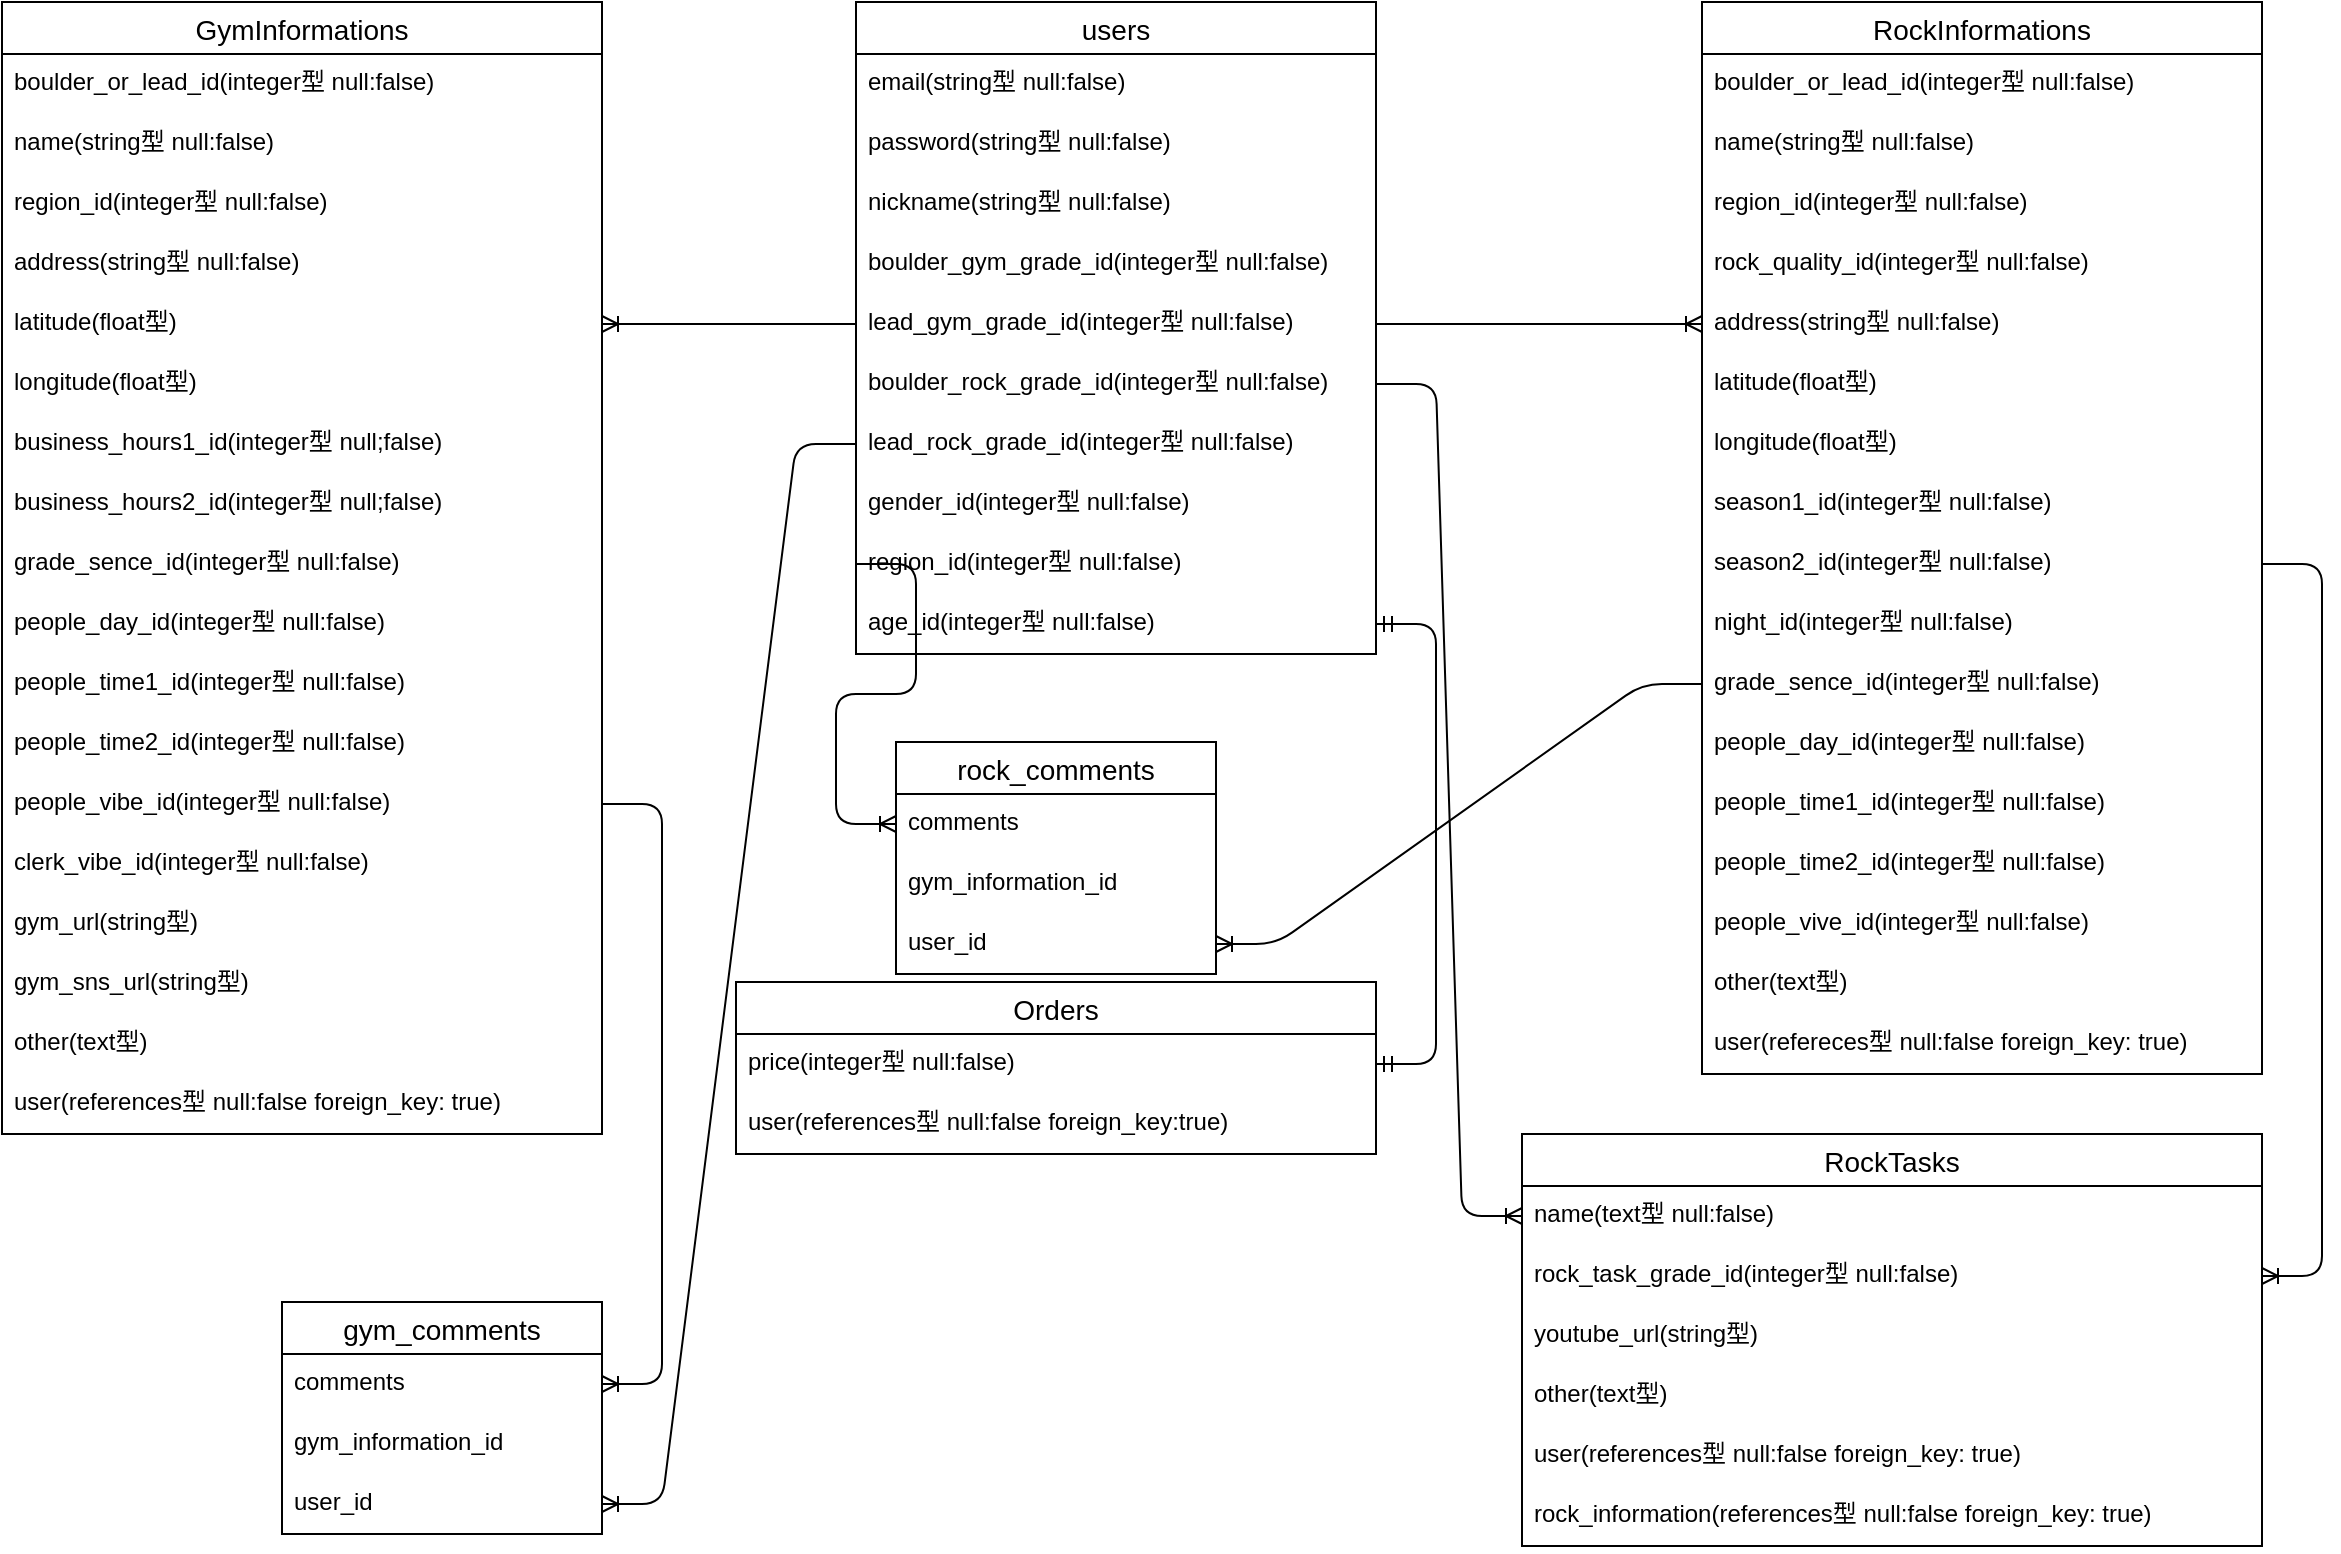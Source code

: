 <mxfile>
    <diagram id="k0vtk6Qwlj5foibNlaFM" name="ページ1">
        <mxGraphModel dx="1208" dy="379" grid="1" gridSize="10" guides="1" tooltips="1" connect="1" arrows="1" fold="1" page="1" pageScale="1" pageWidth="827" pageHeight="1169" math="0" shadow="0">
            <root>
                <mxCell id="0"/>
                <mxCell id="1" parent="0"/>
                <mxCell id="2" value="users" style="swimlane;fontStyle=0;childLayout=stackLayout;horizontal=1;startSize=26;horizontalStack=0;resizeParent=1;resizeParentMax=0;resizeLast=0;collapsible=1;marginBottom=0;align=center;fontSize=14;" parent="1" vertex="1">
                    <mxGeometry x="567" y="30" width="260" height="326" as="geometry"/>
                </mxCell>
                <mxCell id="4" value="email(string型 null:false)" style="text;strokeColor=none;fillColor=none;spacingLeft=4;spacingRight=4;overflow=hidden;rotatable=0;points=[[0,0.5],[1,0.5]];portConstraint=eastwest;fontSize=12;" parent="2" vertex="1">
                    <mxGeometry y="26" width="260" height="30" as="geometry"/>
                </mxCell>
                <mxCell id="7" value="password(string型 null:false)" style="text;strokeColor=none;fillColor=none;spacingLeft=4;spacingRight=4;overflow=hidden;rotatable=0;points=[[0,0.5],[1,0.5]];portConstraint=eastwest;fontSize=12;" parent="2" vertex="1">
                    <mxGeometry y="56" width="260" height="30" as="geometry"/>
                </mxCell>
                <mxCell id="8" value="nickname(string型 null:false)" style="text;strokeColor=none;fillColor=none;spacingLeft=4;spacingRight=4;overflow=hidden;rotatable=0;points=[[0,0.5],[1,0.5]];portConstraint=eastwest;fontSize=12;" parent="2" vertex="1">
                    <mxGeometry y="86" width="260" height="30" as="geometry"/>
                </mxCell>
                <mxCell id="9" value="boulder_gym_grade_id(integer型 null:false)" style="text;strokeColor=none;fillColor=none;spacingLeft=4;spacingRight=4;overflow=hidden;rotatable=0;points=[[0,0.5],[1,0.5]];portConstraint=eastwest;fontSize=12;" parent="2" vertex="1">
                    <mxGeometry y="116" width="260" height="30" as="geometry"/>
                </mxCell>
                <mxCell id="5" value="lead_gym_grade_id(integer型 null:false)" style="text;strokeColor=none;fillColor=none;spacingLeft=4;spacingRight=4;overflow=hidden;rotatable=0;points=[[0,0.5],[1,0.5]];portConstraint=eastwest;fontSize=12;" parent="2" vertex="1">
                    <mxGeometry y="146" width="260" height="30" as="geometry"/>
                </mxCell>
                <mxCell id="13" value="boulder_rock_grade_id(integer型 null:false)" style="text;strokeColor=none;fillColor=none;spacingLeft=4;spacingRight=4;overflow=hidden;rotatable=0;points=[[0,0.5],[1,0.5]];portConstraint=eastwest;fontSize=12;" parent="2" vertex="1">
                    <mxGeometry y="176" width="260" height="30" as="geometry"/>
                </mxCell>
                <mxCell id="12" value="lead_rock_grade_id(integer型 null:false)" style="text;strokeColor=none;fillColor=none;spacingLeft=4;spacingRight=4;overflow=hidden;rotatable=0;points=[[0,0.5],[1,0.5]];portConstraint=eastwest;fontSize=12;" parent="2" vertex="1">
                    <mxGeometry y="206" width="260" height="30" as="geometry"/>
                </mxCell>
                <mxCell id="11" value="gender_id(integer型 null:false)" style="text;strokeColor=none;fillColor=none;spacingLeft=4;spacingRight=4;overflow=hidden;rotatable=0;points=[[0,0.5],[1,0.5]];portConstraint=eastwest;fontSize=12;" parent="2" vertex="1">
                    <mxGeometry y="236" width="260" height="30" as="geometry"/>
                </mxCell>
                <mxCell id="14" value="region_id(integer型 null:false)" style="text;strokeColor=none;fillColor=none;spacingLeft=4;spacingRight=4;overflow=hidden;rotatable=0;points=[[0,0.5],[1,0.5]];portConstraint=eastwest;fontSize=12;" parent="2" vertex="1">
                    <mxGeometry y="266" width="260" height="30" as="geometry"/>
                </mxCell>
                <mxCell id="10" value="age_id(integer型 null:false)" style="text;strokeColor=none;fillColor=none;spacingLeft=4;spacingRight=4;overflow=hidden;rotatable=0;points=[[0,0.5],[1,0.5]];portConstraint=eastwest;fontSize=12;" parent="2" vertex="1">
                    <mxGeometry y="296" width="260" height="30" as="geometry"/>
                </mxCell>
                <mxCell id="16" value="RockInformations" style="swimlane;fontStyle=0;childLayout=stackLayout;horizontal=1;startSize=26;horizontalStack=0;resizeParent=1;resizeParentMax=0;resizeLast=0;collapsible=1;marginBottom=0;align=center;fontSize=14;" parent="1" vertex="1">
                    <mxGeometry x="990" y="30" width="280" height="536" as="geometry"/>
                </mxCell>
                <mxCell id="17" value="boulder_or_lead_id(integer型 null:false)" style="text;strokeColor=none;fillColor=none;spacingLeft=4;spacingRight=4;overflow=hidden;rotatable=0;points=[[0,0.5],[1,0.5]];portConstraint=eastwest;fontSize=12;" parent="16" vertex="1">
                    <mxGeometry y="26" width="280" height="30" as="geometry"/>
                </mxCell>
                <mxCell id="18" value="name(string型 null:false)" style="text;strokeColor=none;fillColor=none;spacingLeft=4;spacingRight=4;overflow=hidden;rotatable=0;points=[[0,0.5],[1,0.5]];portConstraint=eastwest;fontSize=12;" parent="16" vertex="1">
                    <mxGeometry y="56" width="280" height="30" as="geometry"/>
                </mxCell>
                <mxCell id="19" value="region_id(integer型 null:false)" style="text;strokeColor=none;fillColor=none;spacingLeft=4;spacingRight=4;overflow=hidden;rotatable=0;points=[[0,0.5],[1,0.5]];portConstraint=eastwest;fontSize=12;" parent="16" vertex="1">
                    <mxGeometry y="86" width="280" height="30" as="geometry"/>
                </mxCell>
                <mxCell id="23" value="rock_quality_id(integer型 null:false)" style="text;strokeColor=none;fillColor=none;spacingLeft=4;spacingRight=4;overflow=hidden;rotatable=0;points=[[0,0.5],[1,0.5]];portConstraint=eastwest;fontSize=12;" parent="16" vertex="1">
                    <mxGeometry y="116" width="280" height="30" as="geometry"/>
                </mxCell>
                <mxCell id="24" value="address(string型 null:false)" style="text;strokeColor=none;fillColor=none;spacingLeft=4;spacingRight=4;overflow=hidden;rotatable=0;points=[[0,0.5],[1,0.5]];portConstraint=eastwest;fontSize=12;" parent="16" vertex="1">
                    <mxGeometry y="146" width="280" height="30" as="geometry"/>
                </mxCell>
                <mxCell id="22" value="latitude(float型)" style="text;strokeColor=none;fillColor=none;spacingLeft=4;spacingRight=4;overflow=hidden;rotatable=0;points=[[0,0.5],[1,0.5]];portConstraint=eastwest;fontSize=12;" parent="16" vertex="1">
                    <mxGeometry y="176" width="280" height="30" as="geometry"/>
                </mxCell>
                <mxCell id="21" value="longitude(float型)" style="text;strokeColor=none;fillColor=none;spacingLeft=4;spacingRight=4;overflow=hidden;rotatable=0;points=[[0,0.5],[1,0.5]];portConstraint=eastwest;fontSize=12;" parent="16" vertex="1">
                    <mxGeometry y="206" width="280" height="30" as="geometry"/>
                </mxCell>
                <mxCell id="20" value="season1_id(integer型 null:false)" style="text;strokeColor=none;fillColor=none;spacingLeft=4;spacingRight=4;overflow=hidden;rotatable=0;points=[[0,0.5],[1,0.5]];portConstraint=eastwest;fontSize=12;" parent="16" vertex="1">
                    <mxGeometry y="236" width="280" height="30" as="geometry"/>
                </mxCell>
                <mxCell id="25" value="season2_id(integer型 null:false)" style="text;strokeColor=none;fillColor=none;spacingLeft=4;spacingRight=4;overflow=hidden;rotatable=0;points=[[0,0.5],[1,0.5]];portConstraint=eastwest;fontSize=12;" parent="16" vertex="1">
                    <mxGeometry y="266" width="280" height="30" as="geometry"/>
                </mxCell>
                <mxCell id="27" value="night_id(integer型 null:false)" style="text;strokeColor=none;fillColor=none;spacingLeft=4;spacingRight=4;overflow=hidden;rotatable=0;points=[[0,0.5],[1,0.5]];portConstraint=eastwest;fontSize=12;" parent="16" vertex="1">
                    <mxGeometry y="296" width="280" height="30" as="geometry"/>
                </mxCell>
                <mxCell id="26" value="grade_sence_id(integer型 null:false)" style="text;strokeColor=none;fillColor=none;spacingLeft=4;spacingRight=4;overflow=hidden;rotatable=0;points=[[0,0.5],[1,0.5]];portConstraint=eastwest;fontSize=12;" parent="16" vertex="1">
                    <mxGeometry y="326" width="280" height="30" as="geometry"/>
                </mxCell>
                <mxCell id="29" value="people_day_id(integer型 null:false)" style="text;strokeColor=none;fillColor=none;spacingLeft=4;spacingRight=4;overflow=hidden;rotatable=0;points=[[0,0.5],[1,0.5]];portConstraint=eastwest;fontSize=12;" parent="16" vertex="1">
                    <mxGeometry y="356" width="280" height="30" as="geometry"/>
                </mxCell>
                <mxCell id="32" value="people_time1_id(integer型 null:false)" style="text;strokeColor=none;fillColor=none;spacingLeft=4;spacingRight=4;overflow=hidden;rotatable=0;points=[[0,0.5],[1,0.5]];portConstraint=eastwest;fontSize=12;" parent="16" vertex="1">
                    <mxGeometry y="386" width="280" height="30" as="geometry"/>
                </mxCell>
                <mxCell id="31" value="people_time2_id(integer型 null:false)" style="text;strokeColor=none;fillColor=none;spacingLeft=4;spacingRight=4;overflow=hidden;rotatable=0;points=[[0,0.5],[1,0.5]];portConstraint=eastwest;fontSize=12;" parent="16" vertex="1">
                    <mxGeometry y="416" width="280" height="30" as="geometry"/>
                </mxCell>
                <mxCell id="33" value="people_vive_id(integer型 null:false)" style="text;strokeColor=none;fillColor=none;spacingLeft=4;spacingRight=4;overflow=hidden;rotatable=0;points=[[0,0.5],[1,0.5]];portConstraint=eastwest;fontSize=12;" parent="16" vertex="1">
                    <mxGeometry y="446" width="280" height="30" as="geometry"/>
                </mxCell>
                <mxCell id="30" value="other(text型)" style="text;strokeColor=none;fillColor=none;spacingLeft=4;spacingRight=4;overflow=hidden;rotatable=0;points=[[0,0.5],[1,0.5]];portConstraint=eastwest;fontSize=12;" parent="16" vertex="1">
                    <mxGeometry y="476" width="280" height="30" as="geometry"/>
                </mxCell>
                <mxCell id="35" value="user(refereces型 null:false foreign_key: true)" style="text;strokeColor=none;fillColor=none;spacingLeft=4;spacingRight=4;overflow=hidden;rotatable=0;points=[[0,0.5],[1,0.5]];portConstraint=eastwest;fontSize=12;" parent="16" vertex="1">
                    <mxGeometry y="506" width="280" height="30" as="geometry"/>
                </mxCell>
                <mxCell id="36" value="" style="edgeStyle=entityRelationEdgeStyle;fontSize=12;html=1;endArrow=ERoneToMany;exitX=1;exitY=0.5;exitDx=0;exitDy=0;entryX=0;entryY=0.5;entryDx=0;entryDy=0;" parent="1" source="5" target="24" edge="1">
                    <mxGeometry width="100" height="100" relative="1" as="geometry">
                        <mxPoint x="300" y="190" as="sourcePoint"/>
                        <mxPoint x="400" y="90" as="targetPoint"/>
                    </mxGeometry>
                </mxCell>
                <mxCell id="37" value="GymInformations" style="swimlane;fontStyle=0;childLayout=stackLayout;horizontal=1;startSize=26;horizontalStack=0;resizeParent=1;resizeParentMax=0;resizeLast=0;collapsible=1;marginBottom=0;align=center;fontSize=14;" parent="1" vertex="1">
                    <mxGeometry x="140" y="30" width="300" height="566" as="geometry"/>
                </mxCell>
                <mxCell id="38" value="boulder_or_lead_id(integer型 null:false)" style="text;strokeColor=none;fillColor=none;spacingLeft=4;spacingRight=4;overflow=hidden;rotatable=0;points=[[0,0.5],[1,0.5]];portConstraint=eastwest;fontSize=12;" parent="37" vertex="1">
                    <mxGeometry y="26" width="300" height="30" as="geometry"/>
                </mxCell>
                <mxCell id="39" value="name(string型 null:false)" style="text;strokeColor=none;fillColor=none;spacingLeft=4;spacingRight=4;overflow=hidden;rotatable=0;points=[[0,0.5],[1,0.5]];portConstraint=eastwest;fontSize=12;" parent="37" vertex="1">
                    <mxGeometry y="56" width="300" height="30" as="geometry"/>
                </mxCell>
                <mxCell id="40" value="region_id(integer型 null:false)" style="text;strokeColor=none;fillColor=none;spacingLeft=4;spacingRight=4;overflow=hidden;rotatable=0;points=[[0,0.5],[1,0.5]];portConstraint=eastwest;fontSize=12;" parent="37" vertex="1">
                    <mxGeometry y="86" width="300" height="30" as="geometry"/>
                </mxCell>
                <mxCell id="44" value="address(string型 null:false)" style="text;strokeColor=none;fillColor=none;spacingLeft=4;spacingRight=4;overflow=hidden;rotatable=0;points=[[0,0.5],[1,0.5]];portConstraint=eastwest;fontSize=12;" parent="37" vertex="1">
                    <mxGeometry y="116" width="300" height="30" as="geometry"/>
                </mxCell>
                <mxCell id="47" value="latitude(float型)" style="text;strokeColor=none;fillColor=none;spacingLeft=4;spacingRight=4;overflow=hidden;rotatable=0;points=[[0,0.5],[1,0.5]];portConstraint=eastwest;fontSize=12;" parent="37" vertex="1">
                    <mxGeometry y="146" width="300" height="30" as="geometry"/>
                </mxCell>
                <mxCell id="48" value="longitude(float型)" style="text;strokeColor=none;fillColor=none;spacingLeft=4;spacingRight=4;overflow=hidden;rotatable=0;points=[[0,0.5],[1,0.5]];portConstraint=eastwest;fontSize=12;" parent="37" vertex="1">
                    <mxGeometry y="176" width="300" height="30" as="geometry"/>
                </mxCell>
                <mxCell id="46" value="business_hours1_id(integer型 null;false)" style="text;strokeColor=none;fillColor=none;spacingLeft=4;spacingRight=4;overflow=hidden;rotatable=0;points=[[0,0.5],[1,0.5]];portConstraint=eastwest;fontSize=12;" parent="37" vertex="1">
                    <mxGeometry y="206" width="300" height="30" as="geometry"/>
                </mxCell>
                <mxCell id="50" value="business_hours2_id(integer型 null;false)" style="text;strokeColor=none;fillColor=none;spacingLeft=4;spacingRight=4;overflow=hidden;rotatable=0;points=[[0,0.5],[1,0.5]];portConstraint=eastwest;fontSize=12;" parent="37" vertex="1">
                    <mxGeometry y="236" width="300" height="30" as="geometry"/>
                </mxCell>
                <mxCell id="51" value="grade_sence_id(integer型 null:false)" style="text;strokeColor=none;fillColor=none;spacingLeft=4;spacingRight=4;overflow=hidden;rotatable=0;points=[[0,0.5],[1,0.5]];portConstraint=eastwest;fontSize=12;" parent="37" vertex="1">
                    <mxGeometry y="266" width="300" height="30" as="geometry"/>
                </mxCell>
                <mxCell id="45" value="people_day_id(integer型 null:false)" style="text;strokeColor=none;fillColor=none;spacingLeft=4;spacingRight=4;overflow=hidden;rotatable=0;points=[[0,0.5],[1,0.5]];portConstraint=eastwest;fontSize=12;" parent="37" vertex="1">
                    <mxGeometry y="296" width="300" height="30" as="geometry"/>
                </mxCell>
                <mxCell id="49" value="people_time1_id(integer型 null:false)" style="text;strokeColor=none;fillColor=none;spacingLeft=4;spacingRight=4;overflow=hidden;rotatable=0;points=[[0,0.5],[1,0.5]];portConstraint=eastwest;fontSize=12;" parent="37" vertex="1">
                    <mxGeometry y="326" width="300" height="30" as="geometry"/>
                </mxCell>
                <mxCell id="43" value="people_time2_id(integer型 null:false)" style="text;strokeColor=none;fillColor=none;spacingLeft=4;spacingRight=4;overflow=hidden;rotatable=0;points=[[0,0.5],[1,0.5]];portConstraint=eastwest;fontSize=12;" parent="37" vertex="1">
                    <mxGeometry y="356" width="300" height="30" as="geometry"/>
                </mxCell>
                <mxCell id="53" value="people_vibe_id(integer型 null:false)" style="text;strokeColor=none;fillColor=none;spacingLeft=4;spacingRight=4;overflow=hidden;rotatable=0;points=[[0,0.5],[1,0.5]];portConstraint=eastwest;fontSize=12;" parent="37" vertex="1">
                    <mxGeometry y="386" width="300" height="30" as="geometry"/>
                </mxCell>
                <mxCell id="52" value="clerk_vibe_id(integer型 null:false)" style="text;strokeColor=none;fillColor=none;spacingLeft=4;spacingRight=4;overflow=hidden;rotatable=0;points=[[0,0.5],[1,0.5]];portConstraint=eastwest;fontSize=12;" parent="37" vertex="1">
                    <mxGeometry y="416" width="300" height="30" as="geometry"/>
                </mxCell>
                <mxCell id="54" value="gym_url(string型)" style="text;strokeColor=none;fillColor=none;spacingLeft=4;spacingRight=4;overflow=hidden;rotatable=0;points=[[0,0.5],[1,0.5]];portConstraint=eastwest;fontSize=12;" parent="37" vertex="1">
                    <mxGeometry y="446" width="300" height="30" as="geometry"/>
                </mxCell>
                <mxCell id="55" value="gym_sns_url(string型)" style="text;strokeColor=none;fillColor=none;spacingLeft=4;spacingRight=4;overflow=hidden;rotatable=0;points=[[0,0.5],[1,0.5]];portConstraint=eastwest;fontSize=12;" parent="37" vertex="1">
                    <mxGeometry y="476" width="300" height="30" as="geometry"/>
                </mxCell>
                <mxCell id="56" value="other(text型)" style="text;strokeColor=none;fillColor=none;spacingLeft=4;spacingRight=4;overflow=hidden;rotatable=0;points=[[0,0.5],[1,0.5]];portConstraint=eastwest;fontSize=12;" parent="37" vertex="1">
                    <mxGeometry y="506" width="300" height="30" as="geometry"/>
                </mxCell>
                <mxCell id="57" value="user(references型 null:false foreign_key: true)" style="text;strokeColor=none;fillColor=none;spacingLeft=4;spacingRight=4;overflow=hidden;rotatable=0;points=[[0,0.5],[1,0.5]];portConstraint=eastwest;fontSize=12;" parent="37" vertex="1">
                    <mxGeometry y="536" width="300" height="30" as="geometry"/>
                </mxCell>
                <mxCell id="58" value="" style="edgeStyle=entityRelationEdgeStyle;fontSize=12;html=1;endArrow=ERoneToMany;exitX=0;exitY=0.5;exitDx=0;exitDy=0;entryX=1;entryY=0.5;entryDx=0;entryDy=0;" parent="1" source="5" target="47" edge="1">
                    <mxGeometry width="100" height="100" relative="1" as="geometry">
                        <mxPoint x="470" y="490" as="sourcePoint"/>
                        <mxPoint x="570" y="390" as="targetPoint"/>
                    </mxGeometry>
                </mxCell>
                <mxCell id="59" value="Orders" style="swimlane;fontStyle=0;childLayout=stackLayout;horizontal=1;startSize=26;horizontalStack=0;resizeParent=1;resizeParentMax=0;resizeLast=0;collapsible=1;marginBottom=0;align=center;fontSize=14;" parent="1" vertex="1">
                    <mxGeometry x="507" y="520" width="320" height="86" as="geometry"/>
                </mxCell>
                <mxCell id="60" value="price(integer型 null:false)" style="text;strokeColor=none;fillColor=none;spacingLeft=4;spacingRight=4;overflow=hidden;rotatable=0;points=[[0,0.5],[1,0.5]];portConstraint=eastwest;fontSize=12;" parent="59" vertex="1">
                    <mxGeometry y="26" width="320" height="30" as="geometry"/>
                </mxCell>
                <mxCell id="61" value="user(references型 null:false foreign_key:true)" style="text;strokeColor=none;fillColor=none;spacingLeft=4;spacingRight=4;overflow=hidden;rotatable=0;points=[[0,0.5],[1,0.5]];portConstraint=eastwest;fontSize=12;" parent="59" vertex="1">
                    <mxGeometry y="56" width="320" height="30" as="geometry"/>
                </mxCell>
                <mxCell id="64" value="" style="edgeStyle=entityRelationEdgeStyle;fontSize=12;html=1;endArrow=ERmandOne;startArrow=ERmandOne;entryX=1;entryY=0.5;entryDx=0;entryDy=0;exitX=1;exitY=0.5;exitDx=0;exitDy=0;" parent="1" source="60" target="10" edge="1">
                    <mxGeometry width="100" height="100" relative="1" as="geometry">
                        <mxPoint x="810" y="510" as="sourcePoint"/>
                        <mxPoint x="910" y="410" as="targetPoint"/>
                    </mxGeometry>
                </mxCell>
                <mxCell id="65" value="RockTasks" style="swimlane;fontStyle=0;childLayout=stackLayout;horizontal=1;startSize=26;horizontalStack=0;resizeParent=1;resizeParentMax=0;resizeLast=0;collapsible=1;marginBottom=0;align=center;fontSize=14;" parent="1" vertex="1">
                    <mxGeometry x="900" y="596" width="370" height="206" as="geometry"/>
                </mxCell>
                <mxCell id="66" value="name(text型 null:false)" style="text;strokeColor=none;fillColor=none;spacingLeft=4;spacingRight=4;overflow=hidden;rotatable=0;points=[[0,0.5],[1,0.5]];portConstraint=eastwest;fontSize=12;" parent="65" vertex="1">
                    <mxGeometry y="26" width="370" height="30" as="geometry"/>
                </mxCell>
                <mxCell id="67" value="rock_task_grade_id(integer型 null:false)" style="text;strokeColor=none;fillColor=none;spacingLeft=4;spacingRight=4;overflow=hidden;rotatable=0;points=[[0,0.5],[1,0.5]];portConstraint=eastwest;fontSize=12;" parent="65" vertex="1">
                    <mxGeometry y="56" width="370" height="30" as="geometry"/>
                </mxCell>
                <mxCell id="68" value="youtube_url(string型)" style="text;strokeColor=none;fillColor=none;spacingLeft=4;spacingRight=4;overflow=hidden;rotatable=0;points=[[0,0.5],[1,0.5]];portConstraint=eastwest;fontSize=12;" parent="65" vertex="1">
                    <mxGeometry y="86" width="370" height="30" as="geometry"/>
                </mxCell>
                <mxCell id="69" value="other(text型)" style="text;strokeColor=none;fillColor=none;spacingLeft=4;spacingRight=4;overflow=hidden;rotatable=0;points=[[0,0.5],[1,0.5]];portConstraint=eastwest;fontSize=12;" parent="65" vertex="1">
                    <mxGeometry y="116" width="370" height="30" as="geometry"/>
                </mxCell>
                <mxCell id="71" value="user(references型 null:false foreign_key: true)" style="text;strokeColor=none;fillColor=none;spacingLeft=4;spacingRight=4;overflow=hidden;rotatable=0;points=[[0,0.5],[1,0.5]];portConstraint=eastwest;fontSize=12;" parent="65" vertex="1">
                    <mxGeometry y="146" width="370" height="30" as="geometry"/>
                </mxCell>
                <mxCell id="70" value="rock_information(references型 null:false foreign_key: true)" style="text;strokeColor=none;fillColor=none;spacingLeft=4;spacingRight=4;overflow=hidden;rotatable=0;points=[[0,0.5],[1,0.5]];portConstraint=eastwest;fontSize=12;" parent="65" vertex="1">
                    <mxGeometry y="176" width="370" height="30" as="geometry"/>
                </mxCell>
                <mxCell id="72" value="" style="edgeStyle=entityRelationEdgeStyle;fontSize=12;html=1;endArrow=ERoneToMany;entryX=1;entryY=0.5;entryDx=0;entryDy=0;exitX=1;exitY=0.5;exitDx=0;exitDy=0;" parent="1" source="25" target="67" edge="1">
                    <mxGeometry width="100" height="100" relative="1" as="geometry">
                        <mxPoint x="940" y="580" as="sourcePoint"/>
                        <mxPoint x="890" y="810" as="targetPoint"/>
                    </mxGeometry>
                </mxCell>
                <mxCell id="73" value="" style="edgeStyle=entityRelationEdgeStyle;fontSize=12;html=1;endArrow=ERoneToMany;entryX=0;entryY=0.5;entryDx=0;entryDy=0;exitX=1;exitY=0.5;exitDx=0;exitDy=0;" parent="1" source="13" target="66" edge="1">
                    <mxGeometry width="100" height="100" relative="1" as="geometry">
                        <mxPoint x="860" y="330" as="sourcePoint"/>
                        <mxPoint x="960" y="230" as="targetPoint"/>
                    </mxGeometry>
                </mxCell>
                <mxCell id="74" value="gym_comments" style="swimlane;fontStyle=0;childLayout=stackLayout;horizontal=1;startSize=26;horizontalStack=0;resizeParent=1;resizeParentMax=0;resizeLast=0;collapsible=1;marginBottom=0;align=center;fontSize=14;" vertex="1" parent="1">
                    <mxGeometry x="280" y="680" width="160" height="116" as="geometry"/>
                </mxCell>
                <mxCell id="75" value="comments" style="text;strokeColor=none;fillColor=none;spacingLeft=4;spacingRight=4;overflow=hidden;rotatable=0;points=[[0,0.5],[1,0.5]];portConstraint=eastwest;fontSize=12;" vertex="1" parent="74">
                    <mxGeometry y="26" width="160" height="30" as="geometry"/>
                </mxCell>
                <mxCell id="76" value="gym_information_id" style="text;strokeColor=none;fillColor=none;spacingLeft=4;spacingRight=4;overflow=hidden;rotatable=0;points=[[0,0.5],[1,0.5]];portConstraint=eastwest;fontSize=12;" vertex="1" parent="74">
                    <mxGeometry y="56" width="160" height="30" as="geometry"/>
                </mxCell>
                <mxCell id="77" value="user_id" style="text;strokeColor=none;fillColor=none;spacingLeft=4;spacingRight=4;overflow=hidden;rotatable=0;points=[[0,0.5],[1,0.5]];portConstraint=eastwest;fontSize=12;" vertex="1" parent="74">
                    <mxGeometry y="86" width="160" height="30" as="geometry"/>
                </mxCell>
                <mxCell id="78" value="rock_comments" style="swimlane;fontStyle=0;childLayout=stackLayout;horizontal=1;startSize=26;horizontalStack=0;resizeParent=1;resizeParentMax=0;resizeLast=0;collapsible=1;marginBottom=0;align=center;fontSize=14;" vertex="1" parent="1">
                    <mxGeometry x="587" y="400" width="160" height="116" as="geometry"/>
                </mxCell>
                <mxCell id="79" value="comments" style="text;strokeColor=none;fillColor=none;spacingLeft=4;spacingRight=4;overflow=hidden;rotatable=0;points=[[0,0.5],[1,0.5]];portConstraint=eastwest;fontSize=12;" vertex="1" parent="78">
                    <mxGeometry y="26" width="160" height="30" as="geometry"/>
                </mxCell>
                <mxCell id="80" value="gym_information_id" style="text;strokeColor=none;fillColor=none;spacingLeft=4;spacingRight=4;overflow=hidden;rotatable=0;points=[[0,0.5],[1,0.5]];portConstraint=eastwest;fontSize=12;" vertex="1" parent="78">
                    <mxGeometry y="56" width="160" height="30" as="geometry"/>
                </mxCell>
                <mxCell id="81" value="user_id" style="text;strokeColor=none;fillColor=none;spacingLeft=4;spacingRight=4;overflow=hidden;rotatable=0;points=[[0,0.5],[1,0.5]];portConstraint=eastwest;fontSize=12;" vertex="1" parent="78">
                    <mxGeometry y="86" width="160" height="30" as="geometry"/>
                </mxCell>
                <mxCell id="83" value="" style="edgeStyle=entityRelationEdgeStyle;fontSize=12;html=1;endArrow=ERoneToMany;entryX=1;entryY=0.5;entryDx=0;entryDy=0;exitX=0;exitY=0.5;exitDx=0;exitDy=0;" edge="1" parent="1" source="12" target="77">
                    <mxGeometry width="100" height="100" relative="1" as="geometry">
                        <mxPoint x="490" y="560" as="sourcePoint"/>
                        <mxPoint x="480" y="560" as="targetPoint"/>
                    </mxGeometry>
                </mxCell>
                <mxCell id="82" value="" style="edgeStyle=entityRelationEdgeStyle;fontSize=12;html=1;endArrow=ERoneToMany;exitX=1;exitY=0.5;exitDx=0;exitDy=0;entryX=1;entryY=0.5;entryDx=0;entryDy=0;" edge="1" parent="1" source="53" target="75">
                    <mxGeometry width="100" height="100" relative="1" as="geometry">
                        <mxPoint x="400" y="740" as="sourcePoint"/>
                        <mxPoint x="500" y="640" as="targetPoint"/>
                    </mxGeometry>
                </mxCell>
                <mxCell id="84" value="" style="edgeStyle=entityRelationEdgeStyle;fontSize=12;html=1;endArrow=ERoneToMany;entryX=1;entryY=0.5;entryDx=0;entryDy=0;exitX=0;exitY=0.5;exitDx=0;exitDy=0;" edge="1" parent="1" source="26" target="81">
                    <mxGeometry width="100" height="100" relative="1" as="geometry">
                        <mxPoint x="920" y="420" as="sourcePoint"/>
                        <mxPoint x="980" y="400" as="targetPoint"/>
                    </mxGeometry>
                </mxCell>
                <mxCell id="86" value="" style="edgeStyle=entityRelationEdgeStyle;fontSize=12;html=1;endArrow=ERoneToMany;entryX=0;entryY=0.5;entryDx=0;entryDy=0;exitX=0;exitY=0.5;exitDx=0;exitDy=0;" edge="1" parent="1" source="14" target="79">
                    <mxGeometry width="100" height="100" relative="1" as="geometry">
                        <mxPoint x="480" y="340" as="sourcePoint"/>
                        <mxPoint x="970" y="256" as="targetPoint"/>
                    </mxGeometry>
                </mxCell>
            </root>
        </mxGraphModel>
    </diagram>
</mxfile>